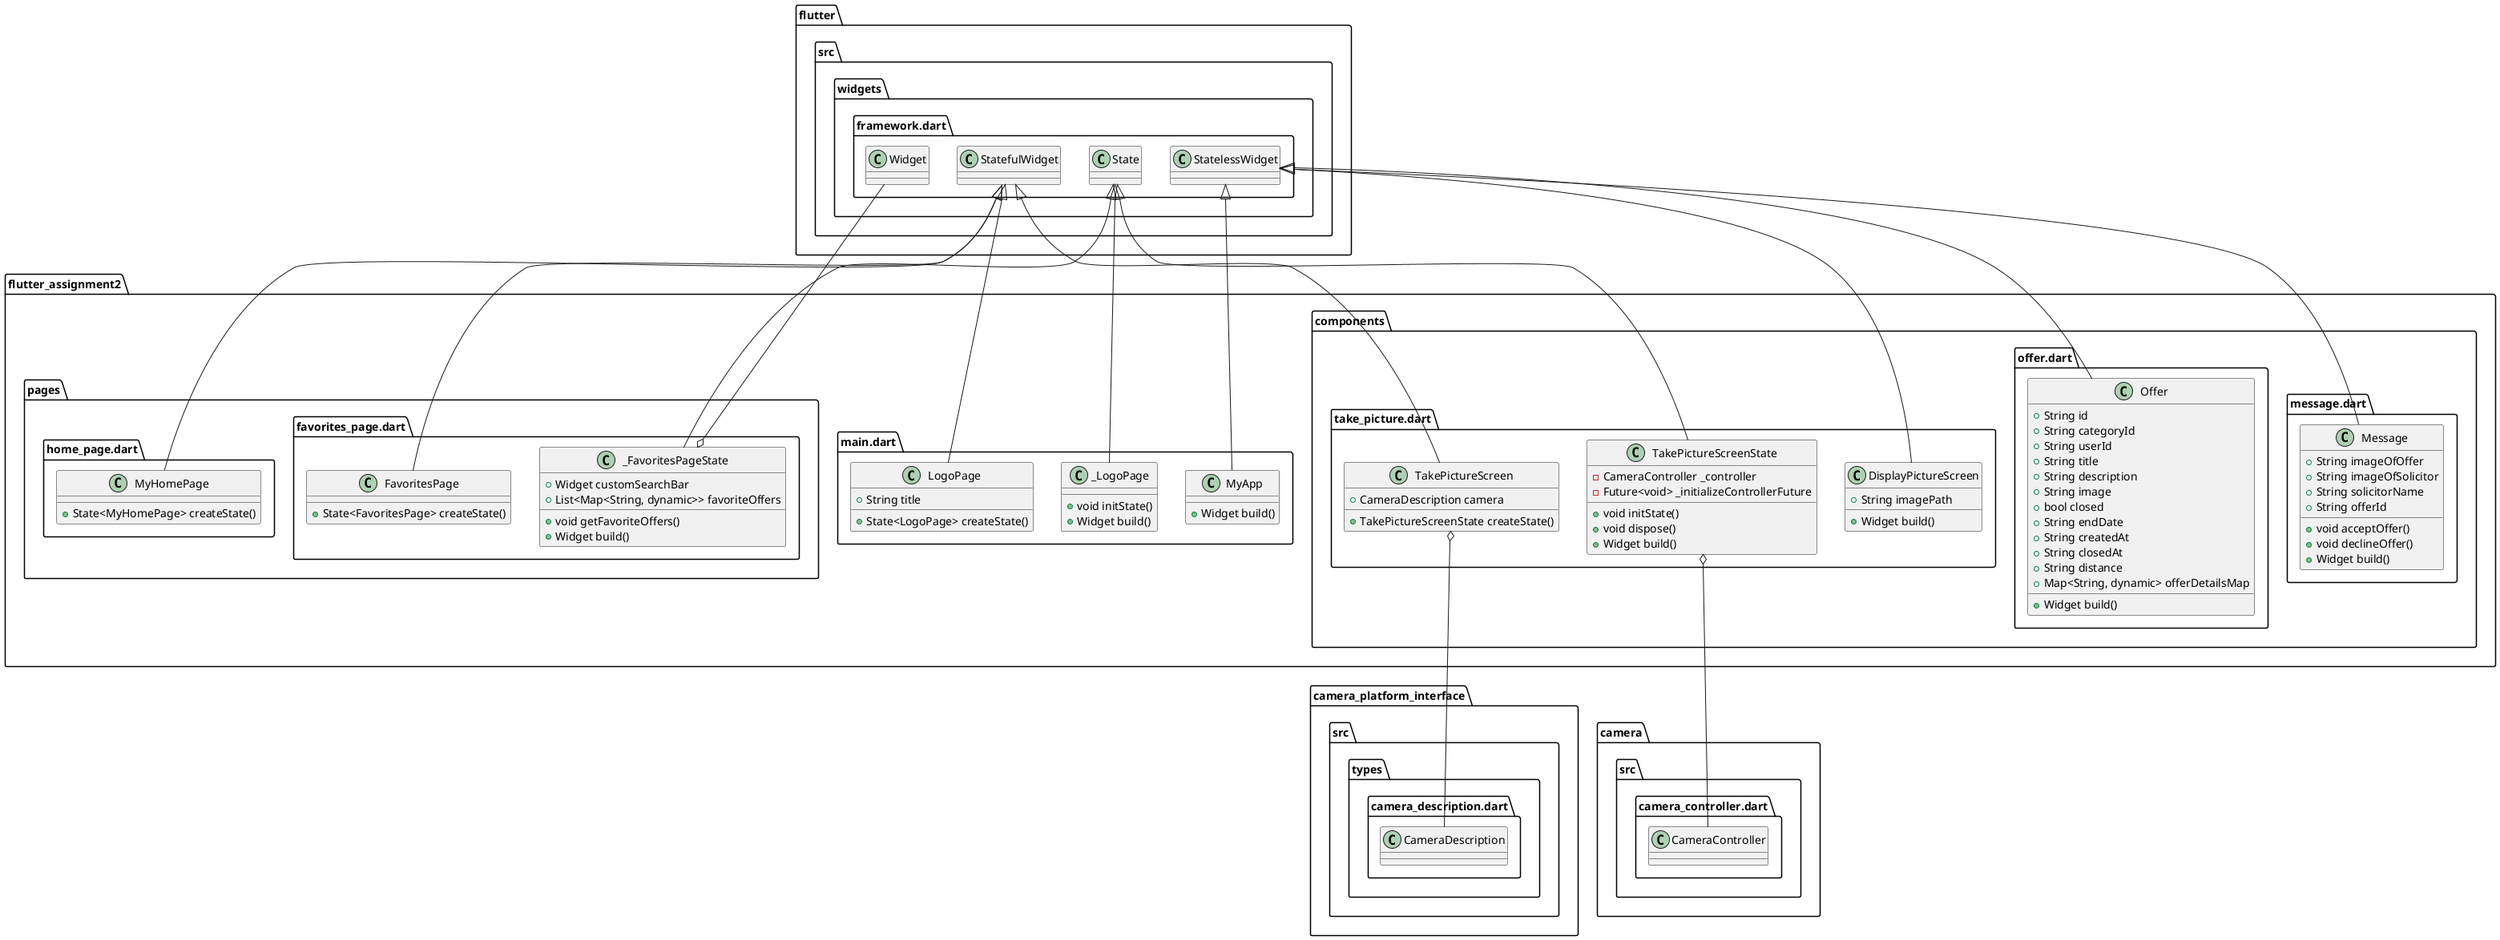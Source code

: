 @startuml uml1
set namespaceSeparator ::

class "flutter_assignment2::components::message.dart::Message" {
  +String imageOfOffer
  +String imageOfSolicitor
  +String solicitorName
  +String offerId
  +void acceptOffer()
  +void declineOffer()
  +Widget build()
}

"flutter::src::widgets::framework.dart::StatelessWidget" <|-- "flutter_assignment2::components::message.dart::Message"

class "flutter_assignment2::components::offer.dart::Offer" {
  +String id
  +String categoryId
  +String userId
  +String title
  +String description
  +String image
  +bool closed
  +String endDate
  +String createdAt
  +String closedAt
  +String distance
  +Map<String, dynamic> offerDetailsMap
  +Widget build()
}

"flutter::src::widgets::framework.dart::StatelessWidget" <|-- "flutter_assignment2::components::offer.dart::Offer"

class "flutter_assignment2::components::take_picture.dart::TakePictureScreen" {        
  +CameraDescription camera
  +TakePictureScreenState createState()
}

"flutter_assignment2::components::take_picture.dart::TakePictureScreen" o-- "camera_platform_interface::src::types::camera_description.dart::CameraDescription"
"flutter::src::widgets::framework.dart::StatefulWidget" <|-- "flutter_assignment2::components::take_picture.dart::TakePictureScreen"

class "flutter_assignment2::components::take_picture.dart::TakePictureScreenState" {   
  -CameraController _controller
  -Future<void> _initializeControllerFuture
  +void initState()
  +void dispose()
  +Widget build()
}

"flutter_assignment2::components::take_picture.dart::TakePictureScreenState" o-- "camera::src::camera_controller.dart::CameraController"
"flutter::src::widgets::framework.dart::State" <|-- "flutter_assignment2::components::take_picture.dart::TakePictureScreenState"

class "flutter_assignment2::components::take_picture.dart::DisplayPictureScreen" {     
  +String imagePath
  +Widget build()
}

"flutter::src::widgets::framework.dart::StatelessWidget" <|-- "flutter_assignment2::components::take_picture.dart::DisplayPictureScreen"

class "flutter_assignment2::main.dart::MyApp" {
  +Widget build()
}

"flutter::src::widgets::framework.dart::StatelessWidget" <|-- "flutter_assignment2::main.dart::MyApp"

class "flutter_assignment2::main.dart::LogoPage" {
  +String title
  +State<LogoPage> createState()
}

"flutter::src::widgets::framework.dart::StatefulWidget" <|-- "flutter_assignment2::main.dart::LogoPage"

class "flutter_assignment2::main.dart::_LogoPage" {
  +void initState()
  +Widget build()
}

"flutter::src::widgets::framework.dart::State" <|-- "flutter_assignment2::main.dart::_LogoPage"

class "flutter_assignment2::pages::favorites_page.dart::FavoritesPage" {
  +State<FavoritesPage> createState()
}

"flutter::src::widgets::framework.dart::StatefulWidget" <|-- "flutter_assignment2::pages::favorites_page.dart::FavoritesPage"

class "flutter_assignment2::pages::favorites_page.dart::_FavoritesPageState" {
  +Widget customSearchBar
  +List<Map<String, dynamic>> favoriteOffers
  +void getFavoriteOffers()
  +Widget build()
}

"flutter_assignment2::pages::favorites_page.dart::_FavoritesPageState" o-- "flutter::src::widgets::framework.dart::Widget"
"flutter::src::widgets::framework.dart::State" <|-- "flutter_assignment2::pages::favorites_page.dart::_FavoritesPageState"

class "flutter_assignment2::pages::home_page.dart::MyHomePage" {
  +State<MyHomePage> createState()
}

"flutter::src::widgets::framework.dart::StatefulWidget" <|-- "flutter_assignment2::pages::home_page.dart::MyHomePage"

@enduml